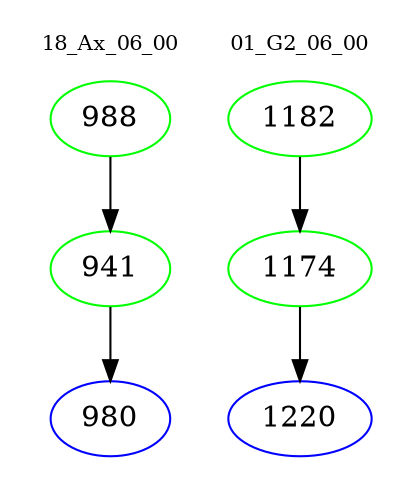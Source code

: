 digraph{
subgraph cluster_0 {
color = white
label = "18_Ax_06_00";
fontsize=10;
T0_988 [label="988", color="green"]
T0_988 -> T0_941 [color="black"]
T0_941 [label="941", color="green"]
T0_941 -> T0_980 [color="black"]
T0_980 [label="980", color="blue"]
}
subgraph cluster_1 {
color = white
label = "01_G2_06_00";
fontsize=10;
T1_1182 [label="1182", color="green"]
T1_1182 -> T1_1174 [color="black"]
T1_1174 [label="1174", color="green"]
T1_1174 -> T1_1220 [color="black"]
T1_1220 [label="1220", color="blue"]
}
}
